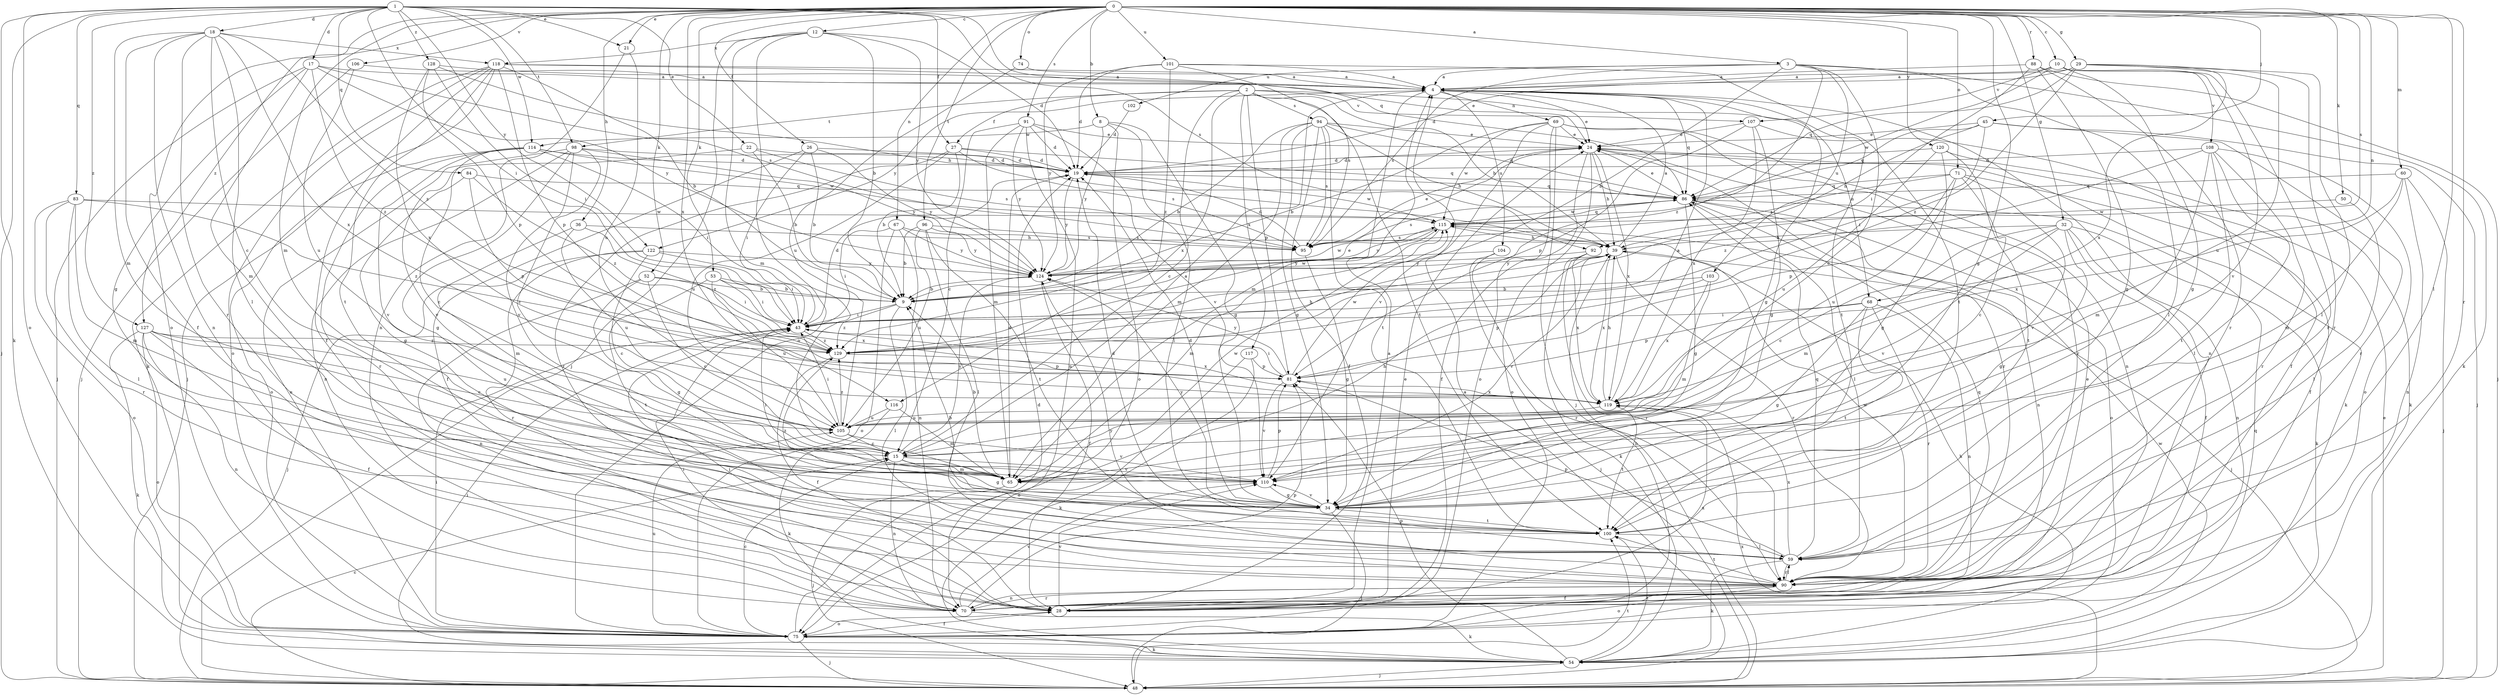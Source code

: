strict digraph  {
0;
1;
2;
3;
4;
8;
9;
10;
12;
15;
17;
18;
19;
21;
22;
24;
26;
27;
28;
29;
32;
34;
36;
39;
43;
45;
48;
50;
52;
53;
54;
59;
60;
65;
67;
68;
69;
70;
71;
74;
75;
81;
83;
84;
86;
88;
90;
91;
92;
94;
95;
96;
98;
100;
101;
102;
103;
104;
105;
106;
107;
108;
110;
114;
115;
116;
117;
118;
119;
120;
122;
124;
127;
128;
129;
0 -> 3  [label=a];
0 -> 8  [label=b];
0 -> 10  [label=c];
0 -> 12  [label=c];
0 -> 21  [label=e];
0 -> 26  [label=f];
0 -> 29  [label=g];
0 -> 32  [label=g];
0 -> 34  [label=g];
0 -> 36  [label=h];
0 -> 45  [label=j];
0 -> 50  [label=k];
0 -> 52  [label=k];
0 -> 53  [label=k];
0 -> 59  [label=l];
0 -> 60  [label=m];
0 -> 65  [label=m];
0 -> 67  [label=n];
0 -> 68  [label=n];
0 -> 71  [label=o];
0 -> 74  [label=o];
0 -> 75  [label=o];
0 -> 88  [label=r];
0 -> 90  [label=r];
0 -> 91  [label=s];
0 -> 92  [label=s];
0 -> 96  [label=t];
0 -> 101  [label=u];
0 -> 106  [label=v];
0 -> 116  [label=x];
0 -> 120  [label=y];
0 -> 127  [label=z];
1 -> 17  [label=d];
1 -> 18  [label=d];
1 -> 21  [label=e];
1 -> 22  [label=e];
1 -> 27  [label=f];
1 -> 43  [label=i];
1 -> 48  [label=j];
1 -> 54  [label=k];
1 -> 75  [label=o];
1 -> 83  [label=q];
1 -> 84  [label=q];
1 -> 86  [label=q];
1 -> 92  [label=s];
1 -> 98  [label=t];
1 -> 114  [label=w];
1 -> 122  [label=y];
1 -> 127  [label=z];
1 -> 128  [label=z];
2 -> 15  [label=c];
2 -> 27  [label=f];
2 -> 39  [label=h];
2 -> 68  [label=n];
2 -> 81  [label=p];
2 -> 94  [label=s];
2 -> 98  [label=t];
2 -> 100  [label=t];
2 -> 107  [label=v];
2 -> 116  [label=x];
2 -> 117  [label=x];
3 -> 4  [label=a];
3 -> 9  [label=b];
3 -> 15  [label=c];
3 -> 54  [label=k];
3 -> 59  [label=l];
3 -> 95  [label=s];
3 -> 102  [label=u];
3 -> 103  [label=u];
3 -> 129  [label=z];
4 -> 24  [label=e];
4 -> 34  [label=g];
4 -> 65  [label=m];
4 -> 69  [label=n];
4 -> 70  [label=n];
4 -> 86  [label=q];
4 -> 100  [label=t];
4 -> 104  [label=u];
4 -> 122  [label=y];
8 -> 34  [label=g];
8 -> 59  [label=l];
8 -> 75  [label=o];
8 -> 114  [label=w];
8 -> 124  [label=y];
9 -> 43  [label=i];
9 -> 59  [label=l];
9 -> 115  [label=w];
9 -> 129  [label=z];
10 -> 4  [label=a];
10 -> 34  [label=g];
10 -> 90  [label=r];
10 -> 107  [label=v];
10 -> 108  [label=v];
10 -> 110  [label=v];
10 -> 115  [label=w];
12 -> 9  [label=b];
12 -> 19  [label=d];
12 -> 48  [label=j];
12 -> 65  [label=m];
12 -> 75  [label=o];
12 -> 118  [label=x];
12 -> 124  [label=y];
15 -> 4  [label=a];
15 -> 34  [label=g];
15 -> 65  [label=m];
15 -> 70  [label=n];
15 -> 110  [label=v];
15 -> 124  [label=y];
17 -> 4  [label=a];
17 -> 34  [label=g];
17 -> 48  [label=j];
17 -> 65  [label=m];
17 -> 95  [label=s];
17 -> 124  [label=y];
17 -> 129  [label=z];
18 -> 15  [label=c];
18 -> 28  [label=f];
18 -> 59  [label=l];
18 -> 65  [label=m];
18 -> 70  [label=n];
18 -> 90  [label=r];
18 -> 118  [label=x];
18 -> 119  [label=x];
18 -> 129  [label=z];
19 -> 86  [label=q];
19 -> 115  [label=w];
19 -> 124  [label=y];
21 -> 70  [label=n];
21 -> 105  [label=u];
22 -> 9  [label=b];
22 -> 19  [label=d];
22 -> 95  [label=s];
22 -> 110  [label=v];
24 -> 19  [label=d];
24 -> 28  [label=f];
24 -> 39  [label=h];
24 -> 54  [label=k];
24 -> 75  [label=o];
24 -> 90  [label=r];
24 -> 119  [label=x];
26 -> 9  [label=b];
26 -> 19  [label=d];
26 -> 28  [label=f];
26 -> 43  [label=i];
26 -> 124  [label=y];
27 -> 9  [label=b];
27 -> 19  [label=d];
27 -> 86  [label=q];
27 -> 90  [label=r];
27 -> 95  [label=s];
27 -> 105  [label=u];
28 -> 4  [label=a];
28 -> 24  [label=e];
28 -> 43  [label=i];
28 -> 75  [label=o];
28 -> 110  [label=v];
28 -> 119  [label=x];
29 -> 4  [label=a];
29 -> 19  [label=d];
29 -> 59  [label=l];
29 -> 86  [label=q];
29 -> 90  [label=r];
29 -> 105  [label=u];
29 -> 119  [label=x];
29 -> 129  [label=z];
32 -> 15  [label=c];
32 -> 28  [label=f];
32 -> 34  [label=g];
32 -> 39  [label=h];
32 -> 54  [label=k];
32 -> 65  [label=m];
32 -> 70  [label=n];
32 -> 110  [label=v];
34 -> 19  [label=d];
34 -> 48  [label=j];
34 -> 100  [label=t];
34 -> 110  [label=v];
34 -> 124  [label=y];
34 -> 129  [label=z];
36 -> 39  [label=h];
36 -> 65  [label=m];
36 -> 105  [label=u];
36 -> 129  [label=z];
39 -> 4  [label=a];
39 -> 48  [label=j];
39 -> 90  [label=r];
39 -> 110  [label=v];
39 -> 119  [label=x];
39 -> 124  [label=y];
43 -> 19  [label=d];
43 -> 119  [label=x];
43 -> 129  [label=z];
45 -> 24  [label=e];
45 -> 39  [label=h];
45 -> 43  [label=i];
45 -> 48  [label=j];
45 -> 86  [label=q];
45 -> 90  [label=r];
48 -> 4  [label=a];
48 -> 15  [label=c];
48 -> 24  [label=e];
48 -> 100  [label=t];
48 -> 119  [label=x];
50 -> 59  [label=l];
50 -> 115  [label=w];
52 -> 9  [label=b];
52 -> 15  [label=c];
52 -> 34  [label=g];
52 -> 43  [label=i];
52 -> 70  [label=n];
53 -> 9  [label=b];
53 -> 43  [label=i];
53 -> 100  [label=t];
53 -> 105  [label=u];
53 -> 119  [label=x];
54 -> 39  [label=h];
54 -> 43  [label=i];
54 -> 48  [label=j];
54 -> 81  [label=p];
54 -> 86  [label=q];
54 -> 100  [label=t];
54 -> 115  [label=w];
59 -> 54  [label=k];
59 -> 81  [label=p];
59 -> 86  [label=q];
59 -> 90  [label=r];
59 -> 119  [label=x];
60 -> 48  [label=j];
60 -> 65  [label=m];
60 -> 70  [label=n];
60 -> 86  [label=q];
60 -> 119  [label=x];
65 -> 9  [label=b];
65 -> 19  [label=d];
65 -> 39  [label=h];
65 -> 43  [label=i];
65 -> 48  [label=j];
65 -> 115  [label=w];
67 -> 43  [label=i];
67 -> 70  [label=n];
67 -> 75  [label=o];
67 -> 95  [label=s];
67 -> 124  [label=y];
68 -> 34  [label=g];
68 -> 43  [label=i];
68 -> 70  [label=n];
68 -> 81  [label=p];
68 -> 90  [label=r];
68 -> 100  [label=t];
69 -> 9  [label=b];
69 -> 24  [label=e];
69 -> 48  [label=j];
69 -> 70  [label=n];
69 -> 75  [label=o];
69 -> 90  [label=r];
69 -> 110  [label=v];
69 -> 115  [label=w];
70 -> 24  [label=e];
70 -> 43  [label=i];
70 -> 54  [label=k];
70 -> 81  [label=p];
70 -> 90  [label=r];
70 -> 110  [label=v];
71 -> 15  [label=c];
71 -> 28  [label=f];
71 -> 81  [label=p];
71 -> 86  [label=q];
71 -> 95  [label=s];
71 -> 105  [label=u];
71 -> 110  [label=v];
74 -> 4  [label=a];
74 -> 105  [label=u];
75 -> 15  [label=c];
75 -> 19  [label=d];
75 -> 28  [label=f];
75 -> 39  [label=h];
75 -> 43  [label=i];
75 -> 48  [label=j];
75 -> 54  [label=k];
75 -> 105  [label=u];
81 -> 43  [label=i];
81 -> 110  [label=v];
81 -> 115  [label=w];
81 -> 119  [label=x];
81 -> 124  [label=y];
83 -> 59  [label=l];
83 -> 65  [label=m];
83 -> 75  [label=o];
83 -> 90  [label=r];
83 -> 115  [label=w];
83 -> 129  [label=z];
84 -> 34  [label=g];
84 -> 81  [label=p];
84 -> 86  [label=q];
84 -> 129  [label=z];
86 -> 24  [label=e];
86 -> 34  [label=g];
86 -> 59  [label=l];
86 -> 70  [label=n];
86 -> 75  [label=o];
86 -> 95  [label=s];
86 -> 115  [label=w];
88 -> 4  [label=a];
88 -> 34  [label=g];
88 -> 43  [label=i];
88 -> 48  [label=j];
88 -> 90  [label=r];
90 -> 28  [label=f];
90 -> 59  [label=l];
90 -> 70  [label=n];
90 -> 75  [label=o];
90 -> 86  [label=q];
90 -> 100  [label=t];
90 -> 115  [label=w];
90 -> 124  [label=y];
91 -> 15  [label=c];
91 -> 19  [label=d];
91 -> 24  [label=e];
91 -> 65  [label=m];
91 -> 70  [label=n];
91 -> 110  [label=v];
91 -> 124  [label=y];
92 -> 54  [label=k];
92 -> 90  [label=r];
92 -> 119  [label=x];
92 -> 124  [label=y];
94 -> 9  [label=b];
94 -> 24  [label=e];
94 -> 28  [label=f];
94 -> 34  [label=g];
94 -> 39  [label=h];
94 -> 65  [label=m];
94 -> 86  [label=q];
94 -> 95  [label=s];
94 -> 100  [label=t];
95 -> 19  [label=d];
95 -> 24  [label=e];
95 -> 34  [label=g];
96 -> 9  [label=b];
96 -> 59  [label=l];
96 -> 95  [label=s];
96 -> 100  [label=t];
96 -> 105  [label=u];
96 -> 124  [label=y];
98 -> 15  [label=c];
98 -> 19  [label=d];
98 -> 34  [label=g];
98 -> 70  [label=n];
98 -> 75  [label=o];
98 -> 110  [label=v];
98 -> 124  [label=y];
100 -> 9  [label=b];
100 -> 19  [label=d];
100 -> 59  [label=l];
101 -> 4  [label=a];
101 -> 19  [label=d];
101 -> 95  [label=s];
101 -> 100  [label=t];
101 -> 124  [label=y];
101 -> 129  [label=z];
102 -> 19  [label=d];
103 -> 9  [label=b];
103 -> 65  [label=m];
103 -> 81  [label=p];
103 -> 119  [label=x];
104 -> 48  [label=j];
104 -> 90  [label=r];
104 -> 124  [label=y];
105 -> 15  [label=c];
105 -> 43  [label=i];
105 -> 110  [label=v];
105 -> 129  [label=z];
106 -> 4  [label=a];
106 -> 48  [label=j];
106 -> 105  [label=u];
107 -> 24  [label=e];
107 -> 28  [label=f];
107 -> 34  [label=g];
107 -> 81  [label=p];
107 -> 119  [label=x];
108 -> 19  [label=d];
108 -> 59  [label=l];
108 -> 65  [label=m];
108 -> 75  [label=o];
108 -> 90  [label=r];
108 -> 100  [label=t];
108 -> 129  [label=z];
110 -> 34  [label=g];
110 -> 81  [label=p];
114 -> 15  [label=c];
114 -> 19  [label=d];
114 -> 43  [label=i];
114 -> 75  [label=o];
114 -> 90  [label=r];
114 -> 110  [label=v];
114 -> 115  [label=w];
115 -> 39  [label=h];
115 -> 65  [label=m];
115 -> 86  [label=q];
115 -> 95  [label=s];
115 -> 124  [label=y];
116 -> 54  [label=k];
116 -> 65  [label=m];
116 -> 105  [label=u];
117 -> 54  [label=k];
117 -> 75  [label=o];
117 -> 81  [label=p];
118 -> 4  [label=a];
118 -> 9  [label=b];
118 -> 24  [label=e];
118 -> 28  [label=f];
118 -> 48  [label=j];
118 -> 54  [label=k];
118 -> 75  [label=o];
118 -> 81  [label=p];
118 -> 100  [label=t];
119 -> 4  [label=a];
119 -> 39  [label=h];
119 -> 100  [label=t];
119 -> 105  [label=u];
120 -> 19  [label=d];
120 -> 34  [label=g];
120 -> 54  [label=k];
120 -> 100  [label=t];
120 -> 105  [label=u];
122 -> 15  [label=c];
122 -> 43  [label=i];
122 -> 48  [label=j];
122 -> 90  [label=r];
122 -> 124  [label=y];
124 -> 9  [label=b];
124 -> 28  [label=f];
124 -> 115  [label=w];
127 -> 15  [label=c];
127 -> 28  [label=f];
127 -> 54  [label=k];
127 -> 70  [label=n];
127 -> 75  [label=o];
127 -> 105  [label=u];
127 -> 129  [label=z];
128 -> 4  [label=a];
128 -> 39  [label=h];
128 -> 43  [label=i];
128 -> 81  [label=p];
128 -> 119  [label=x];
129 -> 24  [label=e];
129 -> 28  [label=f];
129 -> 39  [label=h];
129 -> 81  [label=p];
}
